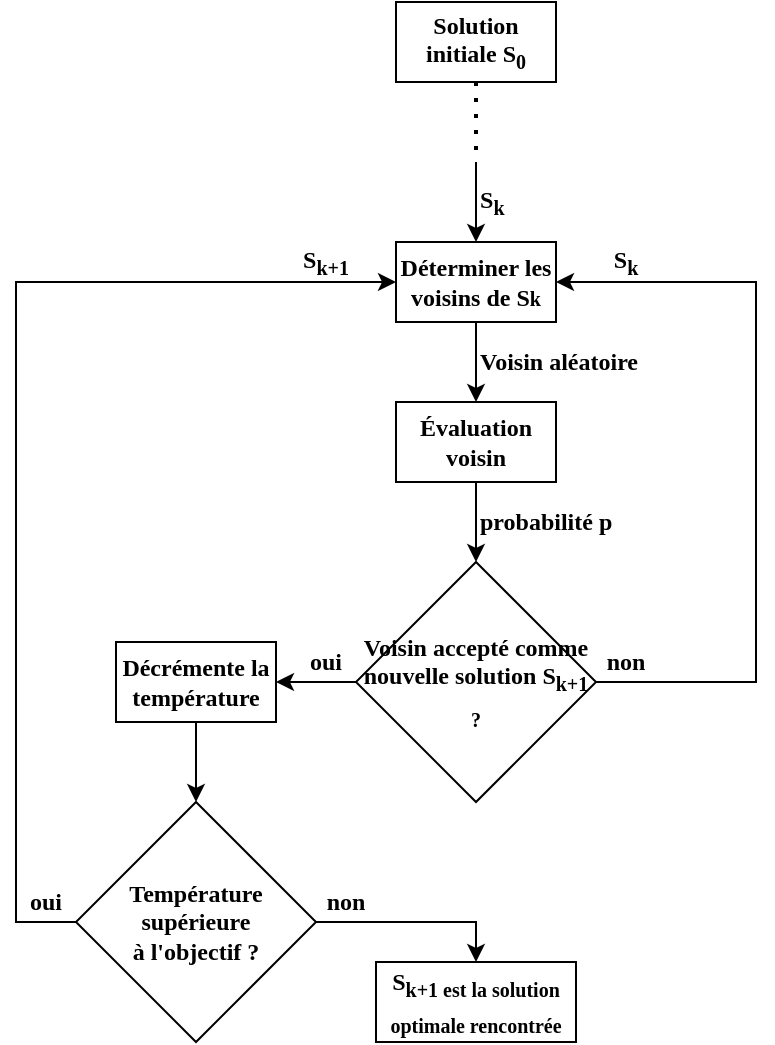 <mxfile version="18.0.6" type="device"><diagram id="YTUDw8VObaUMqSWlzn6S" name="Page-1"><mxGraphModel dx="1142" dy="723" grid="1" gridSize="10" guides="1" tooltips="1" connect="1" arrows="1" fold="1" page="1" pageScale="1" pageWidth="827" pageHeight="1169" math="0" shadow="0"><root><mxCell id="0"/><mxCell id="1" parent="0"/><mxCell id="l4-AeYc3No8_APqJ7Urj-1" value="Solution initiale S&lt;sub&gt;0&lt;/sub&gt;" style="rounded=0;whiteSpace=wrap;html=1;fontStyle=1;fontFamily=Atkinson Hyperlegible;fontSource=https%3A%2F%2Ffonts.googleapis.com%2Fcss%3Ffamily%3DAtkinson%2BHyperlegible;" vertex="1" parent="1"><mxGeometry x="320" y="160" width="80" height="40" as="geometry"/></mxCell><mxCell id="l4-AeYc3No8_APqJ7Urj-5" style="edgeStyle=orthogonalEdgeStyle;rounded=0;orthogonalLoop=1;jettySize=auto;html=1;exitX=0.5;exitY=1;exitDx=0;exitDy=0;entryX=0.5;entryY=0;entryDx=0;entryDy=0;fontFamily=Atkinson Hyperlegible;fontSource=https%3A%2F%2Ffonts.googleapis.com%2Fcss%3Ffamily%3DAtkinson%2BHyperlegible;" edge="1" parent="1" source="l4-AeYc3No8_APqJ7Urj-2" target="l4-AeYc3No8_APqJ7Urj-4"><mxGeometry relative="1" as="geometry"/></mxCell><mxCell id="l4-AeYc3No8_APqJ7Urj-2" value="Déterminer les voisins de S&lt;span style=&quot;font-size: 10px;&quot;&gt;k&lt;/span&gt;" style="rounded=0;whiteSpace=wrap;html=1;fontStyle=1;fontFamily=Atkinson Hyperlegible;fontSource=https%3A%2F%2Ffonts.googleapis.com%2Fcss%3Ffamily%3DAtkinson%2BHyperlegible;" vertex="1" parent="1"><mxGeometry x="320" y="280" width="80" height="40" as="geometry"/></mxCell><mxCell id="l4-AeYc3No8_APqJ7Urj-4" value="Évaluation voisin" style="rounded=0;whiteSpace=wrap;html=1;fontStyle=1;fontFamily=Atkinson Hyperlegible;fontSource=https%3A%2F%2Ffonts.googleapis.com%2Fcss%3Ffamily%3DAtkinson%2BHyperlegible;" vertex="1" parent="1"><mxGeometry x="320" y="360" width="80" height="40" as="geometry"/></mxCell><mxCell id="l4-AeYc3No8_APqJ7Urj-6" value="Voisin aléatoire" style="text;html=1;strokeColor=none;fillColor=none;align=left;verticalAlign=middle;whiteSpace=wrap;rounded=0;fontFamily=Atkinson Hyperlegible;fontSource=https%3A%2F%2Ffonts.googleapis.com%2Fcss%3Ffamily%3DAtkinson%2BHyperlegible;fontStyle=1" vertex="1" parent="1"><mxGeometry x="360" y="330" width="90" height="20" as="geometry"/></mxCell><mxCell id="l4-AeYc3No8_APqJ7Urj-7" style="edgeStyle=orthogonalEdgeStyle;rounded=0;orthogonalLoop=1;jettySize=auto;html=1;entryX=0.5;entryY=0;entryDx=0;entryDy=0;fontFamily=Atkinson Hyperlegible;fontSource=https%3A%2F%2Ffonts.googleapis.com%2Fcss%3Ffamily%3DAtkinson%2BHyperlegible;exitX=0.5;exitY=1;exitDx=0;exitDy=0;" edge="1" parent="1" source="l4-AeYc3No8_APqJ7Urj-4"><mxGeometry relative="1" as="geometry"><mxPoint x="320" y="420" as="sourcePoint"/><mxPoint x="360" y="440" as="targetPoint"/></mxGeometry></mxCell><mxCell id="l4-AeYc3No8_APqJ7Urj-8" value="probabilité p" style="text;html=1;strokeColor=none;fillColor=none;align=left;verticalAlign=middle;whiteSpace=wrap;rounded=0;fontFamily=Atkinson Hyperlegible;fontSource=https%3A%2F%2Ffonts.googleapis.com%2Fcss%3Ffamily%3DAtkinson%2BHyperlegible;fontStyle=1" vertex="1" parent="1"><mxGeometry x="360" y="410" width="90" height="20" as="geometry"/></mxCell><mxCell id="l4-AeYc3No8_APqJ7Urj-14" style="edgeStyle=orthogonalEdgeStyle;rounded=0;orthogonalLoop=1;jettySize=auto;html=1;exitX=1;exitY=0.5;exitDx=0;exitDy=0;entryX=1;entryY=0.5;entryDx=0;entryDy=0;fontFamily=Atkinson Hyperlegible;fontSource=https%3A%2F%2Ffonts.googleapis.com%2Fcss%3Ffamily%3DAtkinson%2BHyperlegible;" edge="1" parent="1" source="l4-AeYc3No8_APqJ7Urj-11" target="l4-AeYc3No8_APqJ7Urj-2"><mxGeometry relative="1" as="geometry"><Array as="points"><mxPoint x="500" y="500"/><mxPoint x="500" y="300"/></Array></mxGeometry></mxCell><mxCell id="l4-AeYc3No8_APqJ7Urj-22" style="edgeStyle=orthogonalEdgeStyle;rounded=0;orthogonalLoop=1;jettySize=auto;html=1;entryX=1;entryY=0.5;entryDx=0;entryDy=0;fontFamily=Atkinson Hyperlegible;fontSource=https%3A%2F%2Ffonts.googleapis.com%2Fcss%3Ffamily%3DAtkinson%2BHyperlegible;" edge="1" parent="1" source="l4-AeYc3No8_APqJ7Urj-11" target="l4-AeYc3No8_APqJ7Urj-17"><mxGeometry relative="1" as="geometry"/></mxCell><mxCell id="l4-AeYc3No8_APqJ7Urj-11" value="&lt;span style=&quot;font-weight: 700;&quot;&gt;Voisin accepté comme nouvelle solution S&lt;/span&gt;&lt;sub style=&quot;font-weight: 700;&quot;&gt;k+1 ?&lt;/sub&gt;" style="rhombus;whiteSpace=wrap;html=1;fontFamily=Atkinson Hyperlegible;fontSource=https%3A%2F%2Ffonts.googleapis.com%2Fcss%3Ffamily%3DAtkinson%2BHyperlegible;" vertex="1" parent="1"><mxGeometry x="300" y="440" width="120" height="120" as="geometry"/></mxCell><mxCell id="l4-AeYc3No8_APqJ7Urj-13" value="S&lt;sub&gt;k&lt;/sub&gt;" style="text;html=1;strokeColor=none;fillColor=none;align=left;verticalAlign=middle;whiteSpace=wrap;rounded=0;fontFamily=Atkinson Hyperlegible;fontSource=https%3A%2F%2Ffonts.googleapis.com%2Fcss%3Ffamily%3DAtkinson%2BHyperlegible;fontStyle=1" vertex="1" parent="1"><mxGeometry x="360" y="250" width="90" height="20" as="geometry"/></mxCell><mxCell id="l4-AeYc3No8_APqJ7Urj-15" value="non" style="text;html=1;strokeColor=none;fillColor=none;align=center;verticalAlign=middle;whiteSpace=wrap;rounded=0;fontFamily=Atkinson Hyperlegible;fontSource=https%3A%2F%2Ffonts.googleapis.com%2Fcss%3Ffamily%3DAtkinson%2BHyperlegible;fontStyle=1" vertex="1" parent="1"><mxGeometry x="420" y="480" width="30" height="20" as="geometry"/></mxCell><mxCell id="l4-AeYc3No8_APqJ7Urj-16" value="" style="endArrow=none;dashed=1;html=1;dashPattern=1 3;strokeWidth=2;rounded=0;fontFamily=Atkinson Hyperlegible;fontSource=https%3A%2F%2Ffonts.googleapis.com%2Fcss%3Ffamily%3DAtkinson%2BHyperlegible;exitX=0.5;exitY=1;exitDx=0;exitDy=0;" edge="1" parent="1" source="l4-AeYc3No8_APqJ7Urj-1"><mxGeometry width="50" height="50" relative="1" as="geometry"><mxPoint x="340" y="440" as="sourcePoint"/><mxPoint x="360" y="240" as="targetPoint"/></mxGeometry></mxCell><mxCell id="l4-AeYc3No8_APqJ7Urj-23" style="edgeStyle=orthogonalEdgeStyle;rounded=0;orthogonalLoop=1;jettySize=auto;html=1;entryX=0;entryY=0.5;entryDx=0;entryDy=0;fontFamily=Atkinson Hyperlegible;fontSource=https%3A%2F%2Ffonts.googleapis.com%2Fcss%3Ffamily%3DAtkinson%2BHyperlegible;exitX=0;exitY=0.5;exitDx=0;exitDy=0;" edge="1" parent="1" source="l4-AeYc3No8_APqJ7Urj-24" target="l4-AeYc3No8_APqJ7Urj-2"><mxGeometry relative="1" as="geometry"><mxPoint x="240" y="270" as="sourcePoint"/><Array as="points"><mxPoint x="130" y="620"/><mxPoint x="130" y="300"/></Array></mxGeometry></mxCell><mxCell id="l4-AeYc3No8_APqJ7Urj-25" style="edgeStyle=orthogonalEdgeStyle;rounded=0;orthogonalLoop=1;jettySize=auto;html=1;entryX=0.5;entryY=0;entryDx=0;entryDy=0;fontFamily=Atkinson Hyperlegible;fontSource=https%3A%2F%2Ffonts.googleapis.com%2Fcss%3Ffamily%3DAtkinson%2BHyperlegible;exitX=0.5;exitY=1;exitDx=0;exitDy=0;" edge="1" parent="1" source="l4-AeYc3No8_APqJ7Urj-17" target="l4-AeYc3No8_APqJ7Urj-24"><mxGeometry relative="1" as="geometry"/></mxCell><mxCell id="l4-AeYc3No8_APqJ7Urj-17" value="Décrémente la température" style="rounded=0;whiteSpace=wrap;html=1;fontStyle=1;fontFamily=Atkinson Hyperlegible;fontSource=https%3A%2F%2Ffonts.googleapis.com%2Fcss%3Ffamily%3DAtkinson%2BHyperlegible;" vertex="1" parent="1"><mxGeometry x="180" y="480" width="80" height="40" as="geometry"/></mxCell><mxCell id="l4-AeYc3No8_APqJ7Urj-18" value="S&lt;sub&gt;k&lt;/sub&gt;" style="text;html=1;strokeColor=none;fillColor=none;align=center;verticalAlign=middle;whiteSpace=wrap;rounded=0;fontFamily=Atkinson Hyperlegible;fontSource=https%3A%2F%2Ffonts.googleapis.com%2Fcss%3Ffamily%3DAtkinson%2BHyperlegible;fontStyle=1" vertex="1" parent="1"><mxGeometry x="420" y="280" width="30" height="20" as="geometry"/></mxCell><mxCell id="l4-AeYc3No8_APqJ7Urj-19" value="oui" style="text;html=1;strokeColor=none;fillColor=none;align=center;verticalAlign=middle;whiteSpace=wrap;rounded=0;fontFamily=Atkinson Hyperlegible;fontSource=https%3A%2F%2Ffonts.googleapis.com%2Fcss%3Ffamily%3DAtkinson%2BHyperlegible;fontStyle=1" vertex="1" parent="1"><mxGeometry x="270" y="480" width="30" height="20" as="geometry"/></mxCell><mxCell id="l4-AeYc3No8_APqJ7Urj-20" value="S&lt;sub&gt;k+1&lt;/sub&gt;" style="text;html=1;strokeColor=none;fillColor=none;align=center;verticalAlign=middle;whiteSpace=wrap;rounded=0;fontFamily=Atkinson Hyperlegible;fontSource=https%3A%2F%2Ffonts.googleapis.com%2Fcss%3Ffamily%3DAtkinson%2BHyperlegible;fontStyle=1" vertex="1" parent="1"><mxGeometry x="270" y="280" width="30" height="20" as="geometry"/></mxCell><mxCell id="l4-AeYc3No8_APqJ7Urj-24" value="&lt;b&gt;Température&lt;br&gt;supérieure&lt;br&gt;à l'objectif ?&lt;/b&gt;" style="rhombus;whiteSpace=wrap;html=1;fontFamily=Atkinson Hyperlegible;fontSource=https%3A%2F%2Ffonts.googleapis.com%2Fcss%3Ffamily%3DAtkinson%2BHyperlegible;" vertex="1" parent="1"><mxGeometry x="160" y="560" width="120" height="120" as="geometry"/></mxCell><mxCell id="l4-AeYc3No8_APqJ7Urj-26" value="" style="endArrow=classic;html=1;rounded=0;fontFamily=Atkinson Hyperlegible;fontSource=https%3A%2F%2Ffonts.googleapis.com%2Fcss%3Ffamily%3DAtkinson%2BHyperlegible;entryX=0.5;entryY=0;entryDx=0;entryDy=0;" edge="1" parent="1" target="l4-AeYc3No8_APqJ7Urj-2"><mxGeometry width="50" height="50" relative="1" as="geometry"><mxPoint x="360" y="240" as="sourcePoint"/><mxPoint x="280" y="390" as="targetPoint"/></mxGeometry></mxCell><mxCell id="l4-AeYc3No8_APqJ7Urj-27" value="oui" style="text;html=1;strokeColor=none;fillColor=none;align=center;verticalAlign=middle;whiteSpace=wrap;rounded=0;fontFamily=Atkinson Hyperlegible;fontSource=https%3A%2F%2Ffonts.googleapis.com%2Fcss%3Ffamily%3DAtkinson%2BHyperlegible;fontStyle=1" vertex="1" parent="1"><mxGeometry x="130" y="600" width="30" height="20" as="geometry"/></mxCell><mxCell id="l4-AeYc3No8_APqJ7Urj-29" style="edgeStyle=orthogonalEdgeStyle;rounded=0;orthogonalLoop=1;jettySize=auto;html=1;exitX=1;exitY=0.5;exitDx=0;exitDy=0;fontFamily=Atkinson Hyperlegible;fontSource=https%3A%2F%2Ffonts.googleapis.com%2Fcss%3Ffamily%3DAtkinson%2BHyperlegible;entryX=0.5;entryY=0;entryDx=0;entryDy=0;" edge="1" parent="1" source="l4-AeYc3No8_APqJ7Urj-24" target="l4-AeYc3No8_APqJ7Urj-30"><mxGeometry relative="1" as="geometry"><mxPoint x="360" y="620" as="targetPoint"/><Array as="points"><mxPoint x="320" y="620"/><mxPoint x="320" y="620"/></Array></mxGeometry></mxCell><mxCell id="l4-AeYc3No8_APqJ7Urj-28" value="non" style="text;html=1;strokeColor=none;fillColor=none;align=center;verticalAlign=middle;whiteSpace=wrap;rounded=0;fontFamily=Atkinson Hyperlegible;fontSource=https%3A%2F%2Ffonts.googleapis.com%2Fcss%3Ffamily%3DAtkinson%2BHyperlegible;fontStyle=1" vertex="1" parent="1"><mxGeometry x="280" y="600" width="30" height="20" as="geometry"/></mxCell><mxCell id="l4-AeYc3No8_APqJ7Urj-30" value="S&lt;sub&gt;k+1 est la solution optimale rencontrée&lt;/sub&gt;" style="rounded=0;whiteSpace=wrap;html=1;fontStyle=1;fontFamily=Atkinson Hyperlegible;fontSource=https%3A%2F%2Ffonts.googleapis.com%2Fcss%3Ffamily%3DAtkinson%2BHyperlegible;" vertex="1" parent="1"><mxGeometry x="310" y="640" width="100" height="40" as="geometry"/></mxCell></root></mxGraphModel></diagram></mxfile>